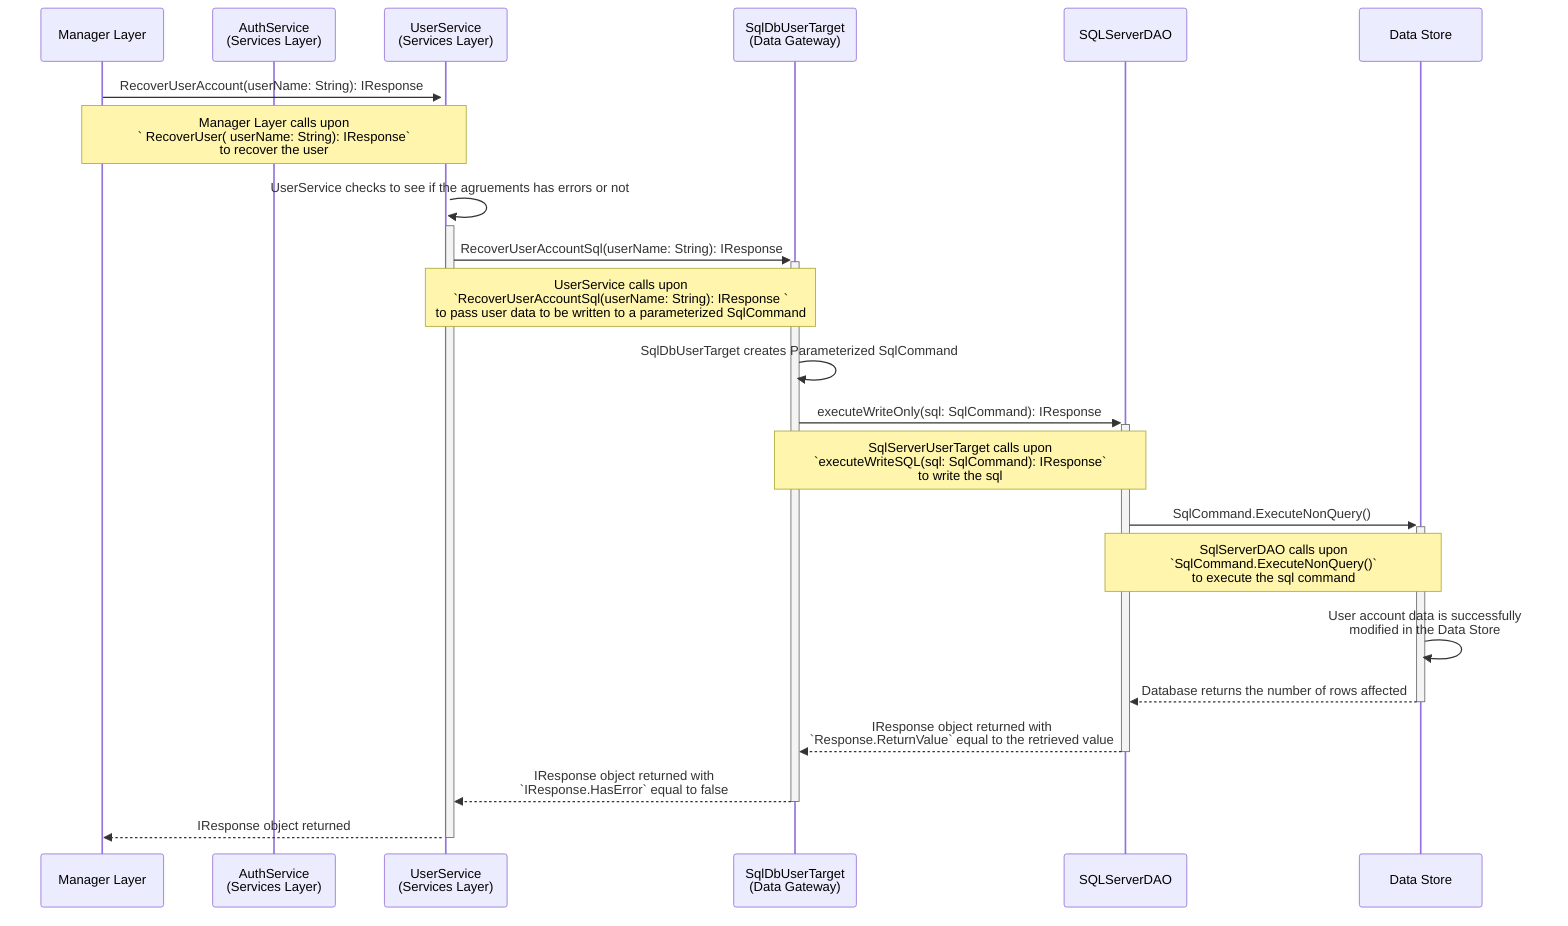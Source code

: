 sequenceDiagram

%% See BRD UA-2 for additional context

participant ml as Manager Layer
participant as as AuthService<br>(Services Layer)
participant uc as UserService<br>(Services Layer)
participant dg as SqlDbUserTarget<br>(Data Gateway)
participant da as SQLServerDAO
participant ds as Data Store

ml->>+uc: RecoverUserAccount(userName: String): IResponse
    Note over ml,uc: Manager Layer calls upon<br>` RecoverUser( userName: String): IResponse`<br>to recover the user

%% UserService should check/ validate data passed through
uc->>+uc: UserService checks to see if the agruements has errors or not

    %% Recover the User
    uc->>+dg: RecoverUserAccountSql(userName: String):  IResponse 
    Note over uc,dg: UserService calls upon<br>`RecoverUserAccountSql(userName: String): IResponse `<br>to pass user data to be written to a parameterized SqlCommand

    dg->>dg: SqlDbUserTarget creates Parameterized SqlCommand

    dg->>+da: executeWriteOnly(sql: SqlCommand): IResponse
    Note over dg,da: SqlServerUserTarget calls upon<br>`executeWriteSQL(sql: SqlCommand): IResponse`<br>to write the sql

    da->>+ds: SqlCommand.ExecuteNonQuery()
    Note over da,ds: SqlServerDAO calls upon<br>`SqlCommand.ExecuteNonQuery()`<br>to execute the sql command

    ds->>ds: User account data is successfully<br>modified in the Data Store

    ds-->>-da: Database returns the number of rows affected

    da-->>-dg: IResponse object returned with<br>`Response.ReturnValue` equal to the retrieved value

    dg-->>-uc: IResponse object returned with<br>`IResponse.HasError` equal to false

    uc-->>-ml: IResponse object returned